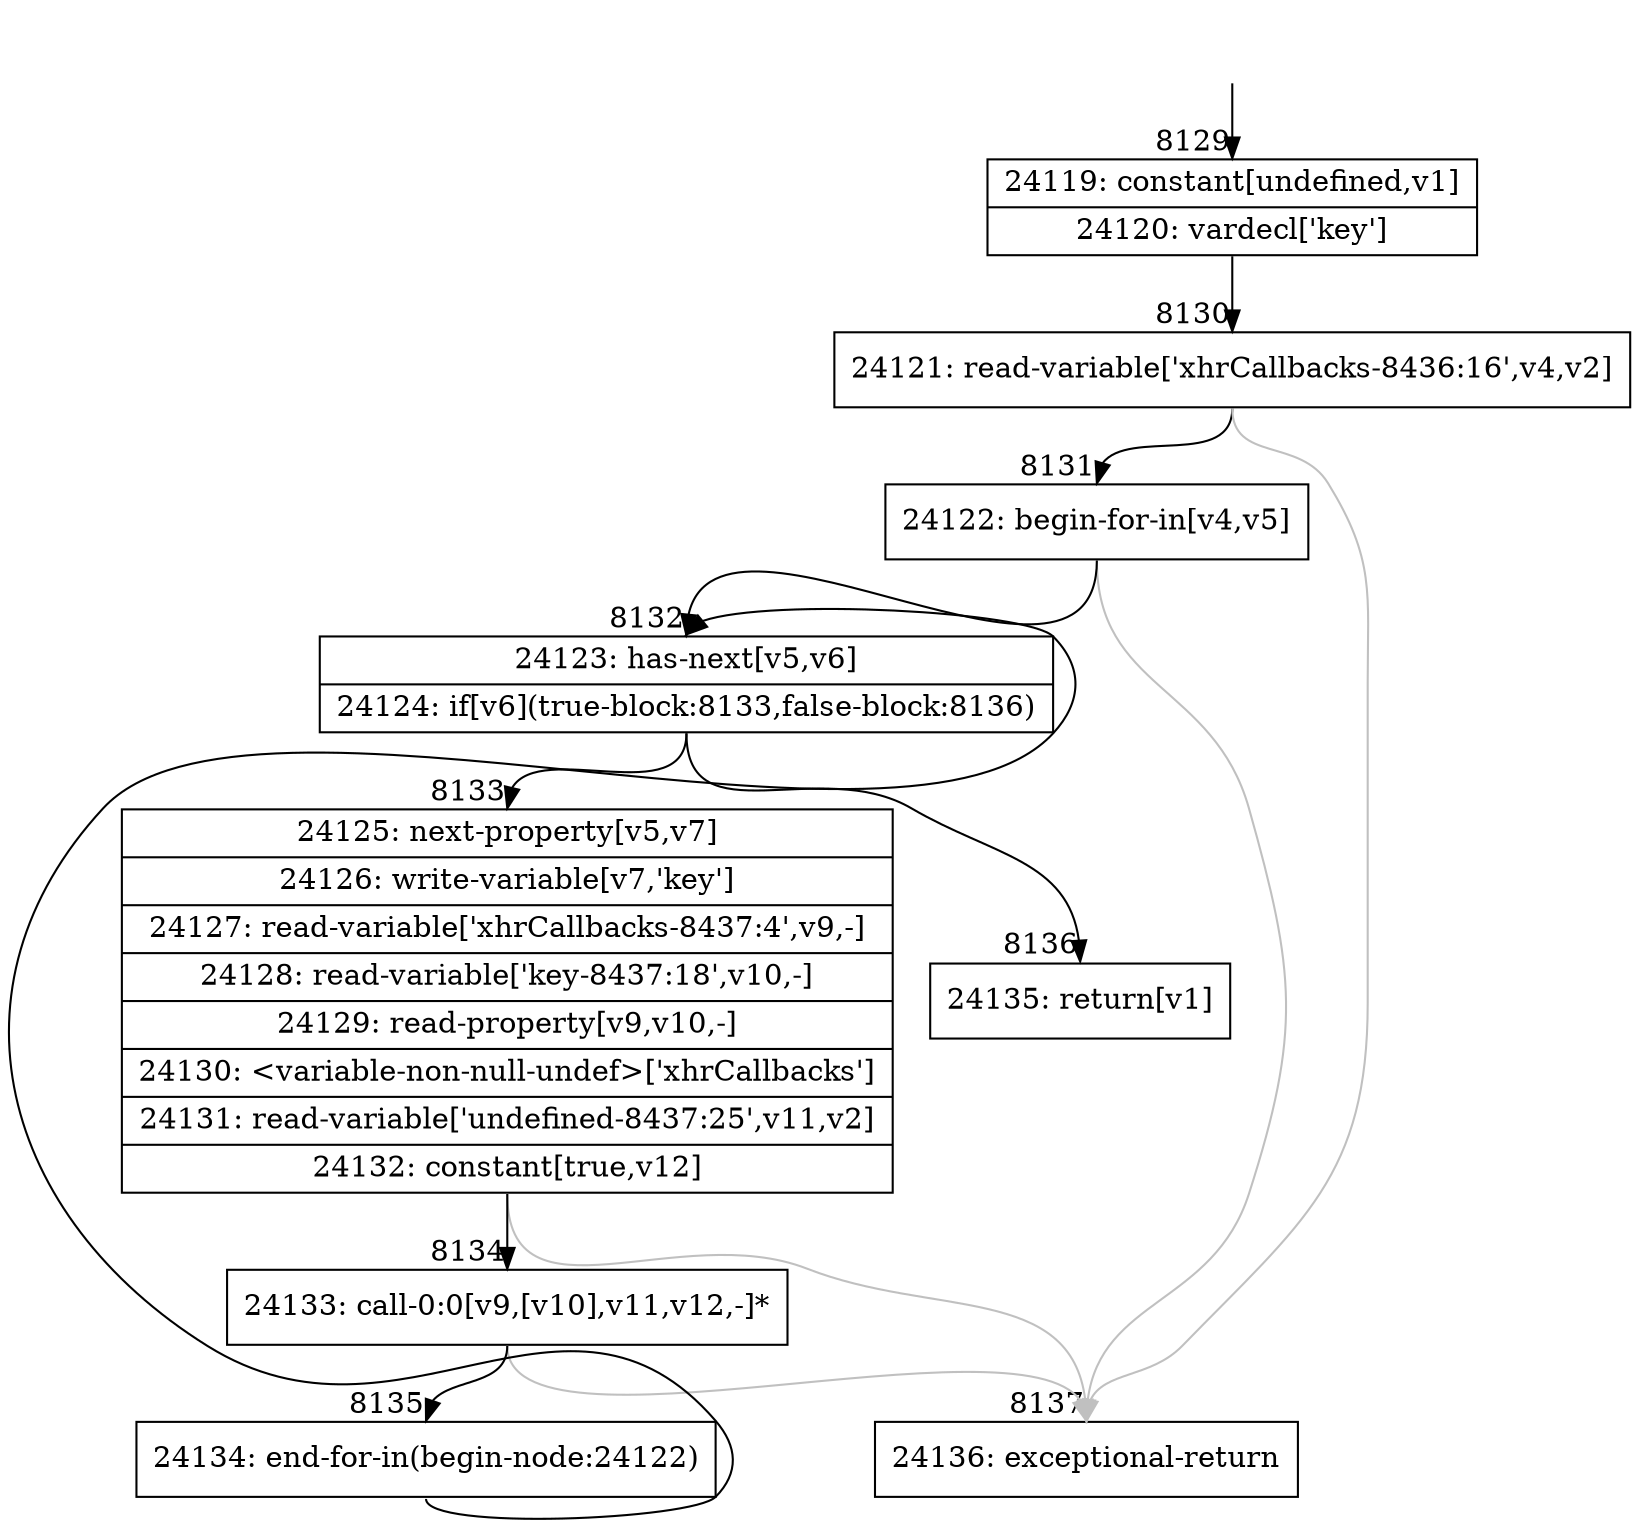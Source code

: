 digraph {
rankdir="TD"
BB_entry505[shape=none,label=""];
BB_entry505 -> BB8129 [tailport=s, headport=n, headlabel="    8129"]
BB8129 [shape=record label="{24119: constant[undefined,v1]|24120: vardecl['key']}" ] 
BB8129 -> BB8130 [tailport=s, headport=n, headlabel="      8130"]
BB8130 [shape=record label="{24121: read-variable['xhrCallbacks-8436:16',v4,v2]}" ] 
BB8130 -> BB8131 [tailport=s, headport=n, headlabel="      8131"]
BB8130 -> BB8137 [tailport=s, headport=n, color=gray, headlabel="      8137"]
BB8131 [shape=record label="{24122: begin-for-in[v4,v5]}" ] 
BB8131 -> BB8132 [tailport=s, headport=n, headlabel="      8132"]
BB8131 -> BB8137 [tailport=s, headport=n, color=gray]
BB8132 [shape=record label="{24123: has-next[v5,v6]|24124: if[v6](true-block:8133,false-block:8136)}" ] 
BB8132 -> BB8133 [tailport=s, headport=n, headlabel="      8133"]
BB8132 -> BB8136 [tailport=s, headport=n, headlabel="      8136"]
BB8133 [shape=record label="{24125: next-property[v5,v7]|24126: write-variable[v7,'key']|24127: read-variable['xhrCallbacks-8437:4',v9,-]|24128: read-variable['key-8437:18',v10,-]|24129: read-property[v9,v10,-]|24130: \<variable-non-null-undef\>['xhrCallbacks']|24131: read-variable['undefined-8437:25',v11,v2]|24132: constant[true,v12]}" ] 
BB8133 -> BB8134 [tailport=s, headport=n, headlabel="      8134"]
BB8133 -> BB8137 [tailport=s, headport=n, color=gray]
BB8134 [shape=record label="{24133: call-0:0[v9,[v10],v11,v12,-]*}" ] 
BB8134 -> BB8135 [tailport=s, headport=n, headlabel="      8135"]
BB8134 -> BB8137 [tailport=s, headport=n, color=gray]
BB8135 [shape=record label="{24134: end-for-in(begin-node:24122)}" ] 
BB8135 -> BB8132 [tailport=s, headport=n]
BB8136 [shape=record label="{24135: return[v1]}" ] 
BB8137 [shape=record label="{24136: exceptional-return}" ] 
}
